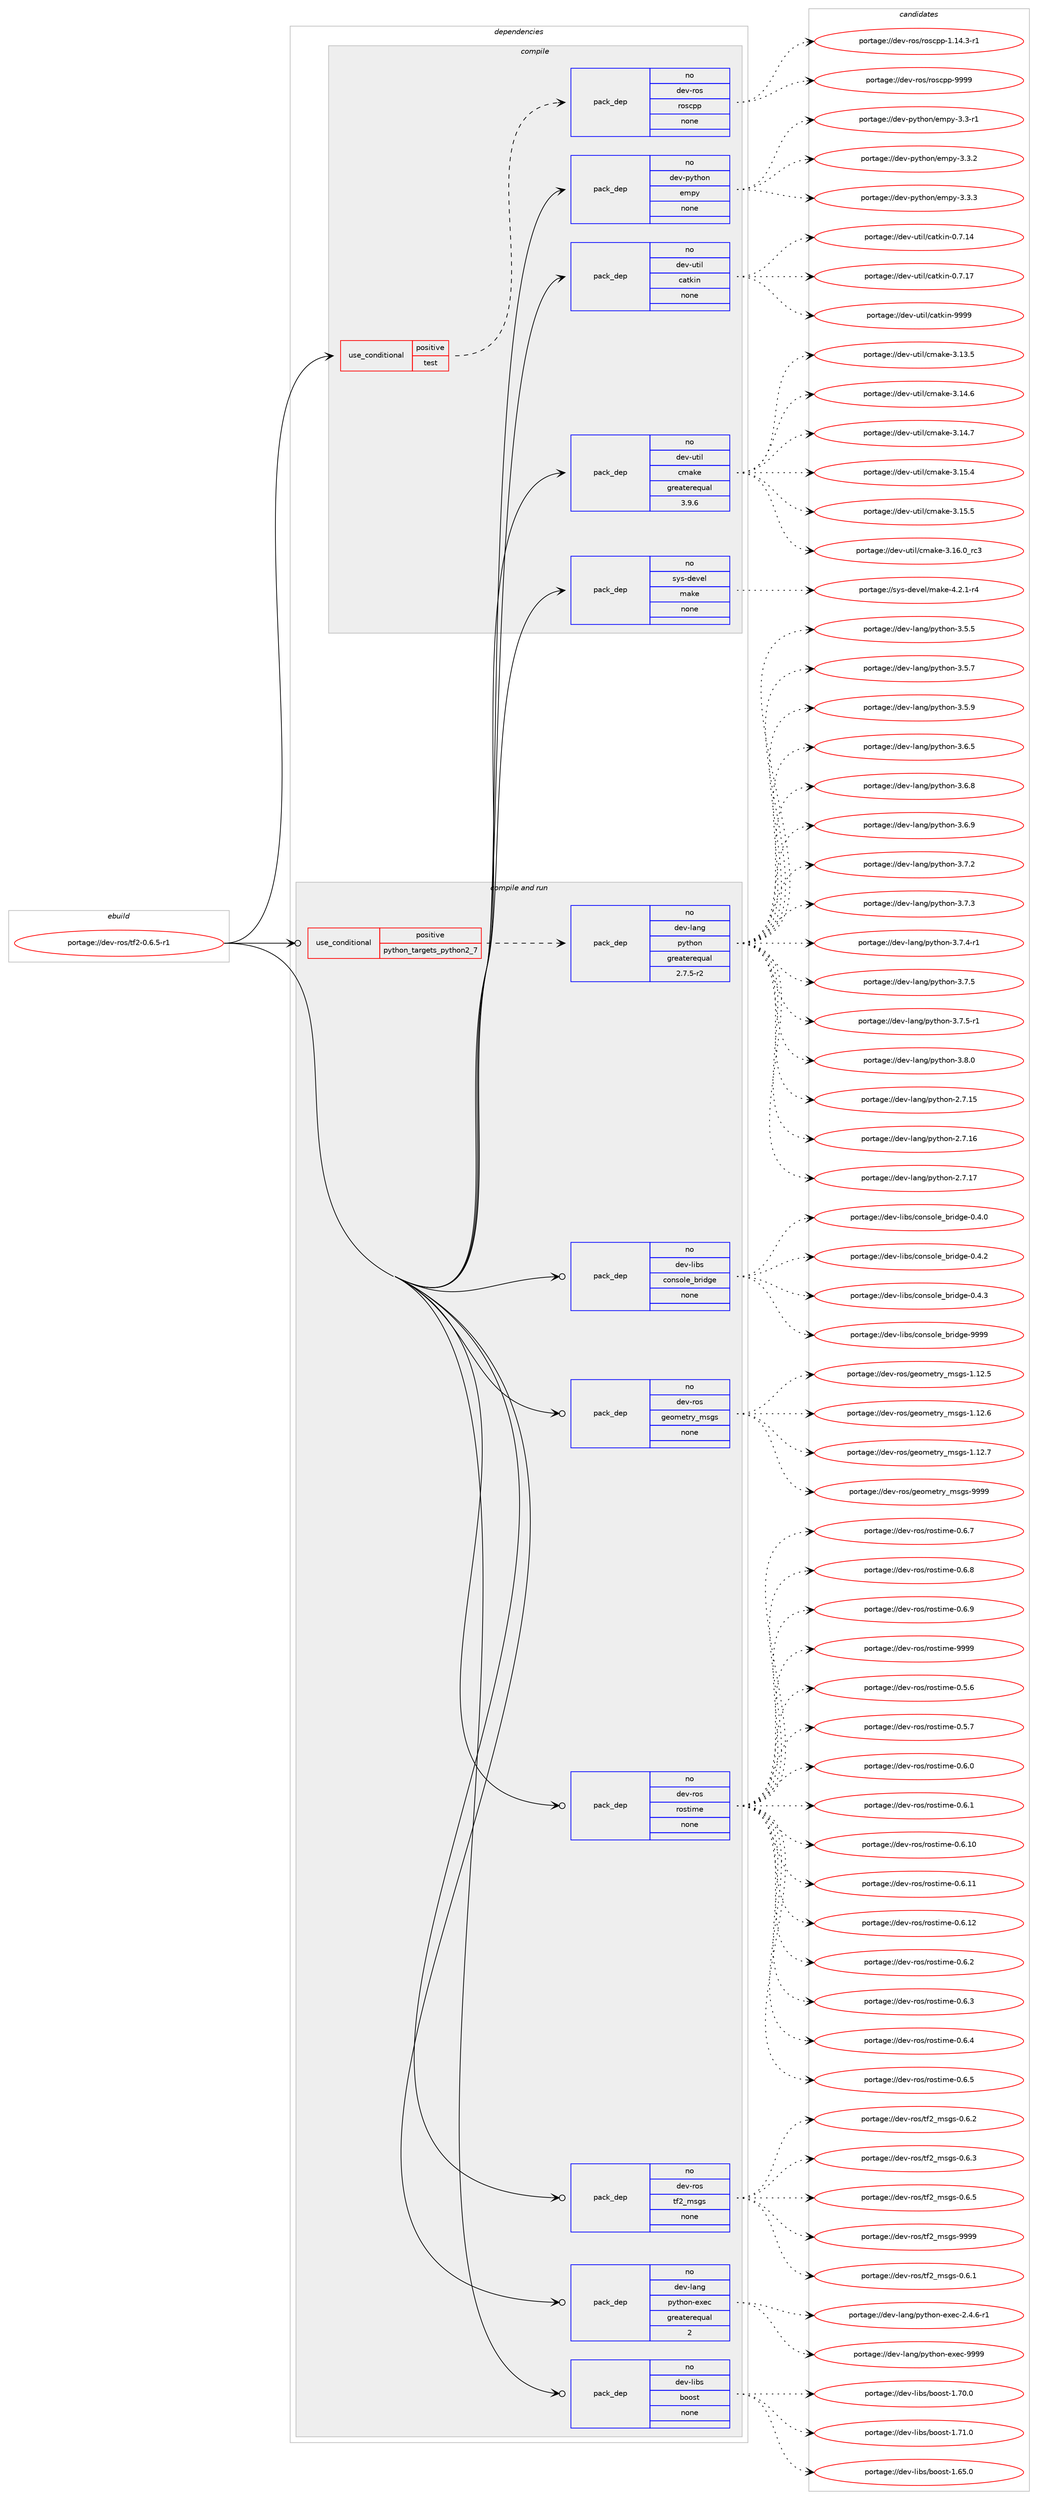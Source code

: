 digraph prolog {

# *************
# Graph options
# *************

newrank=true;
concentrate=true;
compound=true;
graph [rankdir=LR,fontname=Helvetica,fontsize=10,ranksep=1.5];#, ranksep=2.5, nodesep=0.2];
edge  [arrowhead=vee];
node  [fontname=Helvetica,fontsize=10];

# **********
# The ebuild
# **********

subgraph cluster_leftcol {
color=gray;
rank=same;
label=<<i>ebuild</i>>;
id [label="portage://dev-ros/tf2-0.6.5-r1", color=red, width=4, href="../dev-ros/tf2-0.6.5-r1.svg"];
}

# ****************
# The dependencies
# ****************

subgraph cluster_midcol {
color=gray;
label=<<i>dependencies</i>>;
subgraph cluster_compile {
fillcolor="#eeeeee";
style=filled;
label=<<i>compile</i>>;
subgraph cond45501 {
dependency205840 [label=<<TABLE BORDER="0" CELLBORDER="1" CELLSPACING="0" CELLPADDING="4"><TR><TD ROWSPAN="3" CELLPADDING="10">use_conditional</TD></TR><TR><TD>positive</TD></TR><TR><TD>test</TD></TR></TABLE>>, shape=none, color=red];
subgraph pack156911 {
dependency205841 [label=<<TABLE BORDER="0" CELLBORDER="1" CELLSPACING="0" CELLPADDING="4" WIDTH="220"><TR><TD ROWSPAN="6" CELLPADDING="30">pack_dep</TD></TR><TR><TD WIDTH="110">no</TD></TR><TR><TD>dev-ros</TD></TR><TR><TD>roscpp</TD></TR><TR><TD>none</TD></TR><TR><TD></TD></TR></TABLE>>, shape=none, color=blue];
}
dependency205840:e -> dependency205841:w [weight=20,style="dashed",arrowhead="vee"];
}
id:e -> dependency205840:w [weight=20,style="solid",arrowhead="vee"];
subgraph pack156912 {
dependency205842 [label=<<TABLE BORDER="0" CELLBORDER="1" CELLSPACING="0" CELLPADDING="4" WIDTH="220"><TR><TD ROWSPAN="6" CELLPADDING="30">pack_dep</TD></TR><TR><TD WIDTH="110">no</TD></TR><TR><TD>dev-python</TD></TR><TR><TD>empy</TD></TR><TR><TD>none</TD></TR><TR><TD></TD></TR></TABLE>>, shape=none, color=blue];
}
id:e -> dependency205842:w [weight=20,style="solid",arrowhead="vee"];
subgraph pack156913 {
dependency205843 [label=<<TABLE BORDER="0" CELLBORDER="1" CELLSPACING="0" CELLPADDING="4" WIDTH="220"><TR><TD ROWSPAN="6" CELLPADDING="30">pack_dep</TD></TR><TR><TD WIDTH="110">no</TD></TR><TR><TD>dev-util</TD></TR><TR><TD>catkin</TD></TR><TR><TD>none</TD></TR><TR><TD></TD></TR></TABLE>>, shape=none, color=blue];
}
id:e -> dependency205843:w [weight=20,style="solid",arrowhead="vee"];
subgraph pack156914 {
dependency205844 [label=<<TABLE BORDER="0" CELLBORDER="1" CELLSPACING="0" CELLPADDING="4" WIDTH="220"><TR><TD ROWSPAN="6" CELLPADDING="30">pack_dep</TD></TR><TR><TD WIDTH="110">no</TD></TR><TR><TD>dev-util</TD></TR><TR><TD>cmake</TD></TR><TR><TD>greaterequal</TD></TR><TR><TD>3.9.6</TD></TR></TABLE>>, shape=none, color=blue];
}
id:e -> dependency205844:w [weight=20,style="solid",arrowhead="vee"];
subgraph pack156915 {
dependency205845 [label=<<TABLE BORDER="0" CELLBORDER="1" CELLSPACING="0" CELLPADDING="4" WIDTH="220"><TR><TD ROWSPAN="6" CELLPADDING="30">pack_dep</TD></TR><TR><TD WIDTH="110">no</TD></TR><TR><TD>sys-devel</TD></TR><TR><TD>make</TD></TR><TR><TD>none</TD></TR><TR><TD></TD></TR></TABLE>>, shape=none, color=blue];
}
id:e -> dependency205845:w [weight=20,style="solid",arrowhead="vee"];
}
subgraph cluster_compileandrun {
fillcolor="#eeeeee";
style=filled;
label=<<i>compile and run</i>>;
subgraph cond45502 {
dependency205846 [label=<<TABLE BORDER="0" CELLBORDER="1" CELLSPACING="0" CELLPADDING="4"><TR><TD ROWSPAN="3" CELLPADDING="10">use_conditional</TD></TR><TR><TD>positive</TD></TR><TR><TD>python_targets_python2_7</TD></TR></TABLE>>, shape=none, color=red];
subgraph pack156916 {
dependency205847 [label=<<TABLE BORDER="0" CELLBORDER="1" CELLSPACING="0" CELLPADDING="4" WIDTH="220"><TR><TD ROWSPAN="6" CELLPADDING="30">pack_dep</TD></TR><TR><TD WIDTH="110">no</TD></TR><TR><TD>dev-lang</TD></TR><TR><TD>python</TD></TR><TR><TD>greaterequal</TD></TR><TR><TD>2.7.5-r2</TD></TR></TABLE>>, shape=none, color=blue];
}
dependency205846:e -> dependency205847:w [weight=20,style="dashed",arrowhead="vee"];
}
id:e -> dependency205846:w [weight=20,style="solid",arrowhead="odotvee"];
subgraph pack156917 {
dependency205848 [label=<<TABLE BORDER="0" CELLBORDER="1" CELLSPACING="0" CELLPADDING="4" WIDTH="220"><TR><TD ROWSPAN="6" CELLPADDING="30">pack_dep</TD></TR><TR><TD WIDTH="110">no</TD></TR><TR><TD>dev-lang</TD></TR><TR><TD>python-exec</TD></TR><TR><TD>greaterequal</TD></TR><TR><TD>2</TD></TR></TABLE>>, shape=none, color=blue];
}
id:e -> dependency205848:w [weight=20,style="solid",arrowhead="odotvee"];
subgraph pack156918 {
dependency205849 [label=<<TABLE BORDER="0" CELLBORDER="1" CELLSPACING="0" CELLPADDING="4" WIDTH="220"><TR><TD ROWSPAN="6" CELLPADDING="30">pack_dep</TD></TR><TR><TD WIDTH="110">no</TD></TR><TR><TD>dev-libs</TD></TR><TR><TD>boost</TD></TR><TR><TD>none</TD></TR><TR><TD></TD></TR></TABLE>>, shape=none, color=blue];
}
id:e -> dependency205849:w [weight=20,style="solid",arrowhead="odotvee"];
subgraph pack156919 {
dependency205850 [label=<<TABLE BORDER="0" CELLBORDER="1" CELLSPACING="0" CELLPADDING="4" WIDTH="220"><TR><TD ROWSPAN="6" CELLPADDING="30">pack_dep</TD></TR><TR><TD WIDTH="110">no</TD></TR><TR><TD>dev-libs</TD></TR><TR><TD>console_bridge</TD></TR><TR><TD>none</TD></TR><TR><TD></TD></TR></TABLE>>, shape=none, color=blue];
}
id:e -> dependency205850:w [weight=20,style="solid",arrowhead="odotvee"];
subgraph pack156920 {
dependency205851 [label=<<TABLE BORDER="0" CELLBORDER="1" CELLSPACING="0" CELLPADDING="4" WIDTH="220"><TR><TD ROWSPAN="6" CELLPADDING="30">pack_dep</TD></TR><TR><TD WIDTH="110">no</TD></TR><TR><TD>dev-ros</TD></TR><TR><TD>geometry_msgs</TD></TR><TR><TD>none</TD></TR><TR><TD></TD></TR></TABLE>>, shape=none, color=blue];
}
id:e -> dependency205851:w [weight=20,style="solid",arrowhead="odotvee"];
subgraph pack156921 {
dependency205852 [label=<<TABLE BORDER="0" CELLBORDER="1" CELLSPACING="0" CELLPADDING="4" WIDTH="220"><TR><TD ROWSPAN="6" CELLPADDING="30">pack_dep</TD></TR><TR><TD WIDTH="110">no</TD></TR><TR><TD>dev-ros</TD></TR><TR><TD>rostime</TD></TR><TR><TD>none</TD></TR><TR><TD></TD></TR></TABLE>>, shape=none, color=blue];
}
id:e -> dependency205852:w [weight=20,style="solid",arrowhead="odotvee"];
subgraph pack156922 {
dependency205853 [label=<<TABLE BORDER="0" CELLBORDER="1" CELLSPACING="0" CELLPADDING="4" WIDTH="220"><TR><TD ROWSPAN="6" CELLPADDING="30">pack_dep</TD></TR><TR><TD WIDTH="110">no</TD></TR><TR><TD>dev-ros</TD></TR><TR><TD>tf2_msgs</TD></TR><TR><TD>none</TD></TR><TR><TD></TD></TR></TABLE>>, shape=none, color=blue];
}
id:e -> dependency205853:w [weight=20,style="solid",arrowhead="odotvee"];
}
subgraph cluster_run {
fillcolor="#eeeeee";
style=filled;
label=<<i>run</i>>;
}
}

# **************
# The candidates
# **************

subgraph cluster_choices {
rank=same;
color=gray;
label=<<i>candidates</i>>;

subgraph choice156911 {
color=black;
nodesep=1;
choiceportage100101118451141111154711411111599112112454946495246514511449 [label="portage://dev-ros/roscpp-1.14.3-r1", color=red, width=4,href="../dev-ros/roscpp-1.14.3-r1.svg"];
choiceportage1001011184511411111547114111115991121124557575757 [label="portage://dev-ros/roscpp-9999", color=red, width=4,href="../dev-ros/roscpp-9999.svg"];
dependency205841:e -> choiceportage100101118451141111154711411111599112112454946495246514511449:w [style=dotted,weight="100"];
dependency205841:e -> choiceportage1001011184511411111547114111115991121124557575757:w [style=dotted,weight="100"];
}
subgraph choice156912 {
color=black;
nodesep=1;
choiceportage1001011184511212111610411111047101109112121455146514511449 [label="portage://dev-python/empy-3.3-r1", color=red, width=4,href="../dev-python/empy-3.3-r1.svg"];
choiceportage1001011184511212111610411111047101109112121455146514650 [label="portage://dev-python/empy-3.3.2", color=red, width=4,href="../dev-python/empy-3.3.2.svg"];
choiceportage1001011184511212111610411111047101109112121455146514651 [label="portage://dev-python/empy-3.3.3", color=red, width=4,href="../dev-python/empy-3.3.3.svg"];
dependency205842:e -> choiceportage1001011184511212111610411111047101109112121455146514511449:w [style=dotted,weight="100"];
dependency205842:e -> choiceportage1001011184511212111610411111047101109112121455146514650:w [style=dotted,weight="100"];
dependency205842:e -> choiceportage1001011184511212111610411111047101109112121455146514651:w [style=dotted,weight="100"];
}
subgraph choice156913 {
color=black;
nodesep=1;
choiceportage1001011184511711610510847999711610710511045484655464952 [label="portage://dev-util/catkin-0.7.14", color=red, width=4,href="../dev-util/catkin-0.7.14.svg"];
choiceportage1001011184511711610510847999711610710511045484655464955 [label="portage://dev-util/catkin-0.7.17", color=red, width=4,href="../dev-util/catkin-0.7.17.svg"];
choiceportage100101118451171161051084799971161071051104557575757 [label="portage://dev-util/catkin-9999", color=red, width=4,href="../dev-util/catkin-9999.svg"];
dependency205843:e -> choiceportage1001011184511711610510847999711610710511045484655464952:w [style=dotted,weight="100"];
dependency205843:e -> choiceportage1001011184511711610510847999711610710511045484655464955:w [style=dotted,weight="100"];
dependency205843:e -> choiceportage100101118451171161051084799971161071051104557575757:w [style=dotted,weight="100"];
}
subgraph choice156914 {
color=black;
nodesep=1;
choiceportage1001011184511711610510847991099710710145514649514653 [label="portage://dev-util/cmake-3.13.5", color=red, width=4,href="../dev-util/cmake-3.13.5.svg"];
choiceportage1001011184511711610510847991099710710145514649524654 [label="portage://dev-util/cmake-3.14.6", color=red, width=4,href="../dev-util/cmake-3.14.6.svg"];
choiceportage1001011184511711610510847991099710710145514649524655 [label="portage://dev-util/cmake-3.14.7", color=red, width=4,href="../dev-util/cmake-3.14.7.svg"];
choiceportage1001011184511711610510847991099710710145514649534652 [label="portage://dev-util/cmake-3.15.4", color=red, width=4,href="../dev-util/cmake-3.15.4.svg"];
choiceportage1001011184511711610510847991099710710145514649534653 [label="portage://dev-util/cmake-3.15.5", color=red, width=4,href="../dev-util/cmake-3.15.5.svg"];
choiceportage1001011184511711610510847991099710710145514649544648951149951 [label="portage://dev-util/cmake-3.16.0_rc3", color=red, width=4,href="../dev-util/cmake-3.16.0_rc3.svg"];
dependency205844:e -> choiceportage1001011184511711610510847991099710710145514649514653:w [style=dotted,weight="100"];
dependency205844:e -> choiceportage1001011184511711610510847991099710710145514649524654:w [style=dotted,weight="100"];
dependency205844:e -> choiceportage1001011184511711610510847991099710710145514649524655:w [style=dotted,weight="100"];
dependency205844:e -> choiceportage1001011184511711610510847991099710710145514649534652:w [style=dotted,weight="100"];
dependency205844:e -> choiceportage1001011184511711610510847991099710710145514649534653:w [style=dotted,weight="100"];
dependency205844:e -> choiceportage1001011184511711610510847991099710710145514649544648951149951:w [style=dotted,weight="100"];
}
subgraph choice156915 {
color=black;
nodesep=1;
choiceportage1151211154510010111810110847109971071014552465046494511452 [label="portage://sys-devel/make-4.2.1-r4", color=red, width=4,href="../sys-devel/make-4.2.1-r4.svg"];
dependency205845:e -> choiceportage1151211154510010111810110847109971071014552465046494511452:w [style=dotted,weight="100"];
}
subgraph choice156916 {
color=black;
nodesep=1;
choiceportage10010111845108971101034711212111610411111045504655464953 [label="portage://dev-lang/python-2.7.15", color=red, width=4,href="../dev-lang/python-2.7.15.svg"];
choiceportage10010111845108971101034711212111610411111045504655464954 [label="portage://dev-lang/python-2.7.16", color=red, width=4,href="../dev-lang/python-2.7.16.svg"];
choiceportage10010111845108971101034711212111610411111045504655464955 [label="portage://dev-lang/python-2.7.17", color=red, width=4,href="../dev-lang/python-2.7.17.svg"];
choiceportage100101118451089711010347112121116104111110455146534653 [label="portage://dev-lang/python-3.5.5", color=red, width=4,href="../dev-lang/python-3.5.5.svg"];
choiceportage100101118451089711010347112121116104111110455146534655 [label="portage://dev-lang/python-3.5.7", color=red, width=4,href="../dev-lang/python-3.5.7.svg"];
choiceportage100101118451089711010347112121116104111110455146534657 [label="portage://dev-lang/python-3.5.9", color=red, width=4,href="../dev-lang/python-3.5.9.svg"];
choiceportage100101118451089711010347112121116104111110455146544653 [label="portage://dev-lang/python-3.6.5", color=red, width=4,href="../dev-lang/python-3.6.5.svg"];
choiceportage100101118451089711010347112121116104111110455146544656 [label="portage://dev-lang/python-3.6.8", color=red, width=4,href="../dev-lang/python-3.6.8.svg"];
choiceportage100101118451089711010347112121116104111110455146544657 [label="portage://dev-lang/python-3.6.9", color=red, width=4,href="../dev-lang/python-3.6.9.svg"];
choiceportage100101118451089711010347112121116104111110455146554650 [label="portage://dev-lang/python-3.7.2", color=red, width=4,href="../dev-lang/python-3.7.2.svg"];
choiceportage100101118451089711010347112121116104111110455146554651 [label="portage://dev-lang/python-3.7.3", color=red, width=4,href="../dev-lang/python-3.7.3.svg"];
choiceportage1001011184510897110103471121211161041111104551465546524511449 [label="portage://dev-lang/python-3.7.4-r1", color=red, width=4,href="../dev-lang/python-3.7.4-r1.svg"];
choiceportage100101118451089711010347112121116104111110455146554653 [label="portage://dev-lang/python-3.7.5", color=red, width=4,href="../dev-lang/python-3.7.5.svg"];
choiceportage1001011184510897110103471121211161041111104551465546534511449 [label="portage://dev-lang/python-3.7.5-r1", color=red, width=4,href="../dev-lang/python-3.7.5-r1.svg"];
choiceportage100101118451089711010347112121116104111110455146564648 [label="portage://dev-lang/python-3.8.0", color=red, width=4,href="../dev-lang/python-3.8.0.svg"];
dependency205847:e -> choiceportage10010111845108971101034711212111610411111045504655464953:w [style=dotted,weight="100"];
dependency205847:e -> choiceportage10010111845108971101034711212111610411111045504655464954:w [style=dotted,weight="100"];
dependency205847:e -> choiceportage10010111845108971101034711212111610411111045504655464955:w [style=dotted,weight="100"];
dependency205847:e -> choiceportage100101118451089711010347112121116104111110455146534653:w [style=dotted,weight="100"];
dependency205847:e -> choiceportage100101118451089711010347112121116104111110455146534655:w [style=dotted,weight="100"];
dependency205847:e -> choiceportage100101118451089711010347112121116104111110455146534657:w [style=dotted,weight="100"];
dependency205847:e -> choiceportage100101118451089711010347112121116104111110455146544653:w [style=dotted,weight="100"];
dependency205847:e -> choiceportage100101118451089711010347112121116104111110455146544656:w [style=dotted,weight="100"];
dependency205847:e -> choiceportage100101118451089711010347112121116104111110455146544657:w [style=dotted,weight="100"];
dependency205847:e -> choiceportage100101118451089711010347112121116104111110455146554650:w [style=dotted,weight="100"];
dependency205847:e -> choiceportage100101118451089711010347112121116104111110455146554651:w [style=dotted,weight="100"];
dependency205847:e -> choiceportage1001011184510897110103471121211161041111104551465546524511449:w [style=dotted,weight="100"];
dependency205847:e -> choiceportage100101118451089711010347112121116104111110455146554653:w [style=dotted,weight="100"];
dependency205847:e -> choiceportage1001011184510897110103471121211161041111104551465546534511449:w [style=dotted,weight="100"];
dependency205847:e -> choiceportage100101118451089711010347112121116104111110455146564648:w [style=dotted,weight="100"];
}
subgraph choice156917 {
color=black;
nodesep=1;
choiceportage10010111845108971101034711212111610411111045101120101994550465246544511449 [label="portage://dev-lang/python-exec-2.4.6-r1", color=red, width=4,href="../dev-lang/python-exec-2.4.6-r1.svg"];
choiceportage10010111845108971101034711212111610411111045101120101994557575757 [label="portage://dev-lang/python-exec-9999", color=red, width=4,href="../dev-lang/python-exec-9999.svg"];
dependency205848:e -> choiceportage10010111845108971101034711212111610411111045101120101994550465246544511449:w [style=dotted,weight="100"];
dependency205848:e -> choiceportage10010111845108971101034711212111610411111045101120101994557575757:w [style=dotted,weight="100"];
}
subgraph choice156918 {
color=black;
nodesep=1;
choiceportage1001011184510810598115479811111111511645494654534648 [label="portage://dev-libs/boost-1.65.0", color=red, width=4,href="../dev-libs/boost-1.65.0.svg"];
choiceportage1001011184510810598115479811111111511645494655484648 [label="portage://dev-libs/boost-1.70.0", color=red, width=4,href="../dev-libs/boost-1.70.0.svg"];
choiceportage1001011184510810598115479811111111511645494655494648 [label="portage://dev-libs/boost-1.71.0", color=red, width=4,href="../dev-libs/boost-1.71.0.svg"];
dependency205849:e -> choiceportage1001011184510810598115479811111111511645494654534648:w [style=dotted,weight="100"];
dependency205849:e -> choiceportage1001011184510810598115479811111111511645494655484648:w [style=dotted,weight="100"];
dependency205849:e -> choiceportage1001011184510810598115479811111111511645494655494648:w [style=dotted,weight="100"];
}
subgraph choice156919 {
color=black;
nodesep=1;
choiceportage100101118451081059811547991111101151111081019598114105100103101454846524648 [label="portage://dev-libs/console_bridge-0.4.0", color=red, width=4,href="../dev-libs/console_bridge-0.4.0.svg"];
choiceportage100101118451081059811547991111101151111081019598114105100103101454846524650 [label="portage://dev-libs/console_bridge-0.4.2", color=red, width=4,href="../dev-libs/console_bridge-0.4.2.svg"];
choiceportage100101118451081059811547991111101151111081019598114105100103101454846524651 [label="portage://dev-libs/console_bridge-0.4.3", color=red, width=4,href="../dev-libs/console_bridge-0.4.3.svg"];
choiceportage1001011184510810598115479911111011511110810195981141051001031014557575757 [label="portage://dev-libs/console_bridge-9999", color=red, width=4,href="../dev-libs/console_bridge-9999.svg"];
dependency205850:e -> choiceportage100101118451081059811547991111101151111081019598114105100103101454846524648:w [style=dotted,weight="100"];
dependency205850:e -> choiceportage100101118451081059811547991111101151111081019598114105100103101454846524650:w [style=dotted,weight="100"];
dependency205850:e -> choiceportage100101118451081059811547991111101151111081019598114105100103101454846524651:w [style=dotted,weight="100"];
dependency205850:e -> choiceportage1001011184510810598115479911111011511110810195981141051001031014557575757:w [style=dotted,weight="100"];
}
subgraph choice156920 {
color=black;
nodesep=1;
choiceportage10010111845114111115471031011111091011161141219510911510311545494649504653 [label="portage://dev-ros/geometry_msgs-1.12.5", color=red, width=4,href="../dev-ros/geometry_msgs-1.12.5.svg"];
choiceportage10010111845114111115471031011111091011161141219510911510311545494649504654 [label="portage://dev-ros/geometry_msgs-1.12.6", color=red, width=4,href="../dev-ros/geometry_msgs-1.12.6.svg"];
choiceportage10010111845114111115471031011111091011161141219510911510311545494649504655 [label="portage://dev-ros/geometry_msgs-1.12.7", color=red, width=4,href="../dev-ros/geometry_msgs-1.12.7.svg"];
choiceportage1001011184511411111547103101111109101116114121951091151031154557575757 [label="portage://dev-ros/geometry_msgs-9999", color=red, width=4,href="../dev-ros/geometry_msgs-9999.svg"];
dependency205851:e -> choiceportage10010111845114111115471031011111091011161141219510911510311545494649504653:w [style=dotted,weight="100"];
dependency205851:e -> choiceportage10010111845114111115471031011111091011161141219510911510311545494649504654:w [style=dotted,weight="100"];
dependency205851:e -> choiceportage10010111845114111115471031011111091011161141219510911510311545494649504655:w [style=dotted,weight="100"];
dependency205851:e -> choiceportage1001011184511411111547103101111109101116114121951091151031154557575757:w [style=dotted,weight="100"];
}
subgraph choice156921 {
color=black;
nodesep=1;
choiceportage1001011184511411111547114111115116105109101454846534654 [label="portage://dev-ros/rostime-0.5.6", color=red, width=4,href="../dev-ros/rostime-0.5.6.svg"];
choiceportage1001011184511411111547114111115116105109101454846534655 [label="portage://dev-ros/rostime-0.5.7", color=red, width=4,href="../dev-ros/rostime-0.5.7.svg"];
choiceportage1001011184511411111547114111115116105109101454846544648 [label="portage://dev-ros/rostime-0.6.0", color=red, width=4,href="../dev-ros/rostime-0.6.0.svg"];
choiceportage1001011184511411111547114111115116105109101454846544649 [label="portage://dev-ros/rostime-0.6.1", color=red, width=4,href="../dev-ros/rostime-0.6.1.svg"];
choiceportage100101118451141111154711411111511610510910145484654464948 [label="portage://dev-ros/rostime-0.6.10", color=red, width=4,href="../dev-ros/rostime-0.6.10.svg"];
choiceportage100101118451141111154711411111511610510910145484654464949 [label="portage://dev-ros/rostime-0.6.11", color=red, width=4,href="../dev-ros/rostime-0.6.11.svg"];
choiceportage100101118451141111154711411111511610510910145484654464950 [label="portage://dev-ros/rostime-0.6.12", color=red, width=4,href="../dev-ros/rostime-0.6.12.svg"];
choiceportage1001011184511411111547114111115116105109101454846544650 [label="portage://dev-ros/rostime-0.6.2", color=red, width=4,href="../dev-ros/rostime-0.6.2.svg"];
choiceportage1001011184511411111547114111115116105109101454846544651 [label="portage://dev-ros/rostime-0.6.3", color=red, width=4,href="../dev-ros/rostime-0.6.3.svg"];
choiceportage1001011184511411111547114111115116105109101454846544652 [label="portage://dev-ros/rostime-0.6.4", color=red, width=4,href="../dev-ros/rostime-0.6.4.svg"];
choiceportage1001011184511411111547114111115116105109101454846544653 [label="portage://dev-ros/rostime-0.6.5", color=red, width=4,href="../dev-ros/rostime-0.6.5.svg"];
choiceportage1001011184511411111547114111115116105109101454846544655 [label="portage://dev-ros/rostime-0.6.7", color=red, width=4,href="../dev-ros/rostime-0.6.7.svg"];
choiceportage1001011184511411111547114111115116105109101454846544656 [label="portage://dev-ros/rostime-0.6.8", color=red, width=4,href="../dev-ros/rostime-0.6.8.svg"];
choiceportage1001011184511411111547114111115116105109101454846544657 [label="portage://dev-ros/rostime-0.6.9", color=red, width=4,href="../dev-ros/rostime-0.6.9.svg"];
choiceportage10010111845114111115471141111151161051091014557575757 [label="portage://dev-ros/rostime-9999", color=red, width=4,href="../dev-ros/rostime-9999.svg"];
dependency205852:e -> choiceportage1001011184511411111547114111115116105109101454846534654:w [style=dotted,weight="100"];
dependency205852:e -> choiceportage1001011184511411111547114111115116105109101454846534655:w [style=dotted,weight="100"];
dependency205852:e -> choiceportage1001011184511411111547114111115116105109101454846544648:w [style=dotted,weight="100"];
dependency205852:e -> choiceportage1001011184511411111547114111115116105109101454846544649:w [style=dotted,weight="100"];
dependency205852:e -> choiceportage100101118451141111154711411111511610510910145484654464948:w [style=dotted,weight="100"];
dependency205852:e -> choiceportage100101118451141111154711411111511610510910145484654464949:w [style=dotted,weight="100"];
dependency205852:e -> choiceportage100101118451141111154711411111511610510910145484654464950:w [style=dotted,weight="100"];
dependency205852:e -> choiceportage1001011184511411111547114111115116105109101454846544650:w [style=dotted,weight="100"];
dependency205852:e -> choiceportage1001011184511411111547114111115116105109101454846544651:w [style=dotted,weight="100"];
dependency205852:e -> choiceportage1001011184511411111547114111115116105109101454846544652:w [style=dotted,weight="100"];
dependency205852:e -> choiceportage1001011184511411111547114111115116105109101454846544653:w [style=dotted,weight="100"];
dependency205852:e -> choiceportage1001011184511411111547114111115116105109101454846544655:w [style=dotted,weight="100"];
dependency205852:e -> choiceportage1001011184511411111547114111115116105109101454846544656:w [style=dotted,weight="100"];
dependency205852:e -> choiceportage1001011184511411111547114111115116105109101454846544657:w [style=dotted,weight="100"];
dependency205852:e -> choiceportage10010111845114111115471141111151161051091014557575757:w [style=dotted,weight="100"];
}
subgraph choice156922 {
color=black;
nodesep=1;
choiceportage10010111845114111115471161025095109115103115454846544649 [label="portage://dev-ros/tf2_msgs-0.6.1", color=red, width=4,href="../dev-ros/tf2_msgs-0.6.1.svg"];
choiceportage10010111845114111115471161025095109115103115454846544650 [label="portage://dev-ros/tf2_msgs-0.6.2", color=red, width=4,href="../dev-ros/tf2_msgs-0.6.2.svg"];
choiceportage10010111845114111115471161025095109115103115454846544651 [label="portage://dev-ros/tf2_msgs-0.6.3", color=red, width=4,href="../dev-ros/tf2_msgs-0.6.3.svg"];
choiceportage10010111845114111115471161025095109115103115454846544653 [label="portage://dev-ros/tf2_msgs-0.6.5", color=red, width=4,href="../dev-ros/tf2_msgs-0.6.5.svg"];
choiceportage100101118451141111154711610250951091151031154557575757 [label="portage://dev-ros/tf2_msgs-9999", color=red, width=4,href="../dev-ros/tf2_msgs-9999.svg"];
dependency205853:e -> choiceportage10010111845114111115471161025095109115103115454846544649:w [style=dotted,weight="100"];
dependency205853:e -> choiceportage10010111845114111115471161025095109115103115454846544650:w [style=dotted,weight="100"];
dependency205853:e -> choiceportage10010111845114111115471161025095109115103115454846544651:w [style=dotted,weight="100"];
dependency205853:e -> choiceportage10010111845114111115471161025095109115103115454846544653:w [style=dotted,weight="100"];
dependency205853:e -> choiceportage100101118451141111154711610250951091151031154557575757:w [style=dotted,weight="100"];
}
}

}
